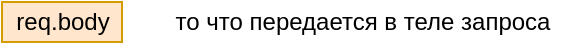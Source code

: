 <mxfile version="13.7.3" type="device"><diagram id="C0SLp1-Ot98nmbYjIeOZ" name="req"><mxGraphModel dx="1024" dy="592" grid="1" gridSize="10" guides="1" tooltips="1" connect="1" arrows="1" fold="1" page="1" pageScale="1" pageWidth="827" pageHeight="1169" math="0" shadow="0"><root><mxCell id="0"/><mxCell id="1" parent="0"/><mxCell id="tMBXAYiM2hlTz9_4qnLN-1" value="req.body" style="text;html=1;align=center;verticalAlign=middle;resizable=0;points=[];autosize=1;fillColor=#ffe6cc;strokeColor=#d79b00;" parent="1" vertex="1"><mxGeometry x="40" y="40" width="60" height="20" as="geometry"/></mxCell><mxCell id="tMBXAYiM2hlTz9_4qnLN-3" value="то что передается в теле запроса" style="text;html=1;align=center;verticalAlign=middle;resizable=0;points=[];autosize=1;" parent="1" vertex="1"><mxGeometry x="120" y="40" width="200" height="20" as="geometry"/></mxCell></root></mxGraphModel></diagram></mxfile>